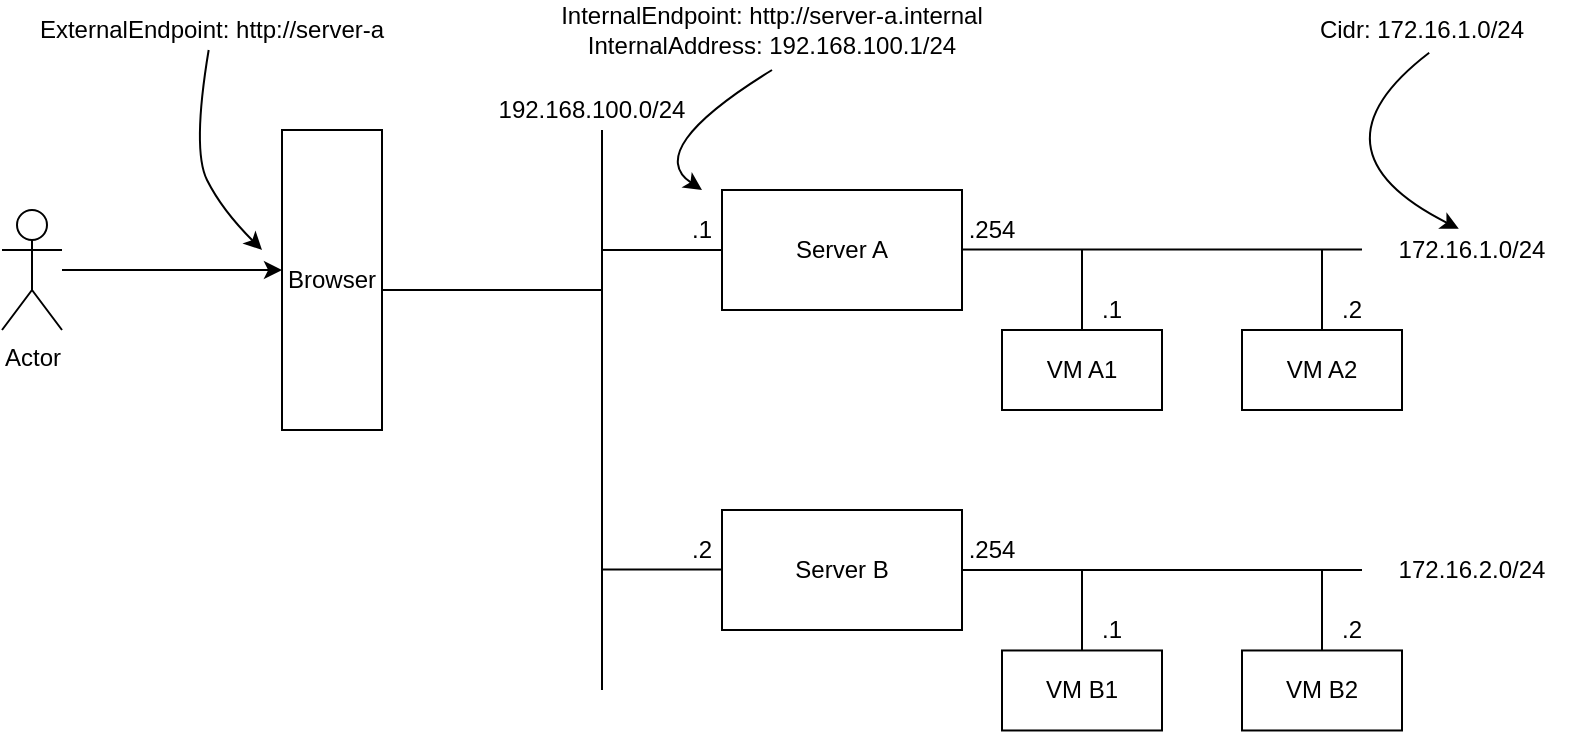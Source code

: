 <mxfile version="13.5.8" type="github">
  <diagram id="mbYCZxCBm6d6YpPdQ-Ii" name="Page-1">
    <mxGraphModel dx="1334" dy="749" grid="1" gridSize="10" guides="1" tooltips="1" connect="1" arrows="1" fold="1" page="1" pageScale="1" pageWidth="850" pageHeight="1100" math="0" shadow="0">
      <root>
        <mxCell id="0" />
        <mxCell id="1" parent="0" />
        <mxCell id="N9PA9RaDS0fusDq-ocFW-1" value="Server A" style="rounded=0;whiteSpace=wrap;html=1;" vertex="1" parent="1">
          <mxGeometry x="400" y="310" width="120" height="60" as="geometry" />
        </mxCell>
        <mxCell id="N9PA9RaDS0fusDq-ocFW-2" value="Server B" style="rounded=0;whiteSpace=wrap;html=1;" vertex="1" parent="1">
          <mxGeometry x="400" y="470" width="120" height="60" as="geometry" />
        </mxCell>
        <mxCell id="N9PA9RaDS0fusDq-ocFW-5" value="Actor" style="shape=umlActor;verticalLabelPosition=bottom;verticalAlign=top;html=1;outlineConnect=0;" vertex="1" parent="1">
          <mxGeometry x="40" y="320" width="30" height="60" as="geometry" />
        </mxCell>
        <mxCell id="N9PA9RaDS0fusDq-ocFW-6" value="" style="endArrow=none;html=1;" edge="1" parent="1">
          <mxGeometry width="50" height="50" relative="1" as="geometry">
            <mxPoint x="340" y="280" as="sourcePoint" />
            <mxPoint x="340" y="560" as="targetPoint" />
          </mxGeometry>
        </mxCell>
        <mxCell id="N9PA9RaDS0fusDq-ocFW-7" value="" style="endArrow=none;html=1;exitX=0;exitY=0.5;exitDx=0;exitDy=0;" edge="1" parent="1" source="N9PA9RaDS0fusDq-ocFW-1">
          <mxGeometry width="50" height="50" relative="1" as="geometry">
            <mxPoint x="440" y="300" as="sourcePoint" />
            <mxPoint x="340" y="340" as="targetPoint" />
          </mxGeometry>
        </mxCell>
        <mxCell id="N9PA9RaDS0fusDq-ocFW-9" value="" style="endArrow=none;html=1;exitX=0.5;exitY=0;exitDx=0;exitDy=0;" edge="1" parent="1" source="N9PA9RaDS0fusDq-ocFW-14">
          <mxGeometry width="50" height="50" relative="1" as="geometry">
            <mxPoint x="580" y="390" as="sourcePoint" />
            <mxPoint x="580" y="340" as="targetPoint" />
          </mxGeometry>
        </mxCell>
        <mxCell id="N9PA9RaDS0fusDq-ocFW-10" value="Browser" style="rounded=0;whiteSpace=wrap;html=1;" vertex="1" parent="1">
          <mxGeometry x="180" y="280" width="50" height="150" as="geometry" />
        </mxCell>
        <mxCell id="N9PA9RaDS0fusDq-ocFW-11" value="ExternalEndpoint: http://server-a" style="text;html=1;strokeColor=none;fillColor=none;align=center;verticalAlign=middle;whiteSpace=wrap;rounded=0;spacing=9;" vertex="1" parent="1">
          <mxGeometry x="50" y="220" width="190" height="20" as="geometry" />
        </mxCell>
        <mxCell id="N9PA9RaDS0fusDq-ocFW-12" value="" style="endArrow=none;html=1;" edge="1" parent="1">
          <mxGeometry width="50" height="50" relative="1" as="geometry">
            <mxPoint x="520" y="339.76" as="sourcePoint" />
            <mxPoint x="720" y="339.76" as="targetPoint" />
          </mxGeometry>
        </mxCell>
        <mxCell id="N9PA9RaDS0fusDq-ocFW-13" value="" style="endArrow=none;html=1;exitX=0;exitY=0.5;exitDx=0;exitDy=0;" edge="1" parent="1">
          <mxGeometry width="50" height="50" relative="1" as="geometry">
            <mxPoint x="400" y="499.76" as="sourcePoint" />
            <mxPoint x="340" y="499.76" as="targetPoint" />
          </mxGeometry>
        </mxCell>
        <mxCell id="N9PA9RaDS0fusDq-ocFW-14" value="VM A1" style="rounded=0;whiteSpace=wrap;html=1;" vertex="1" parent="1">
          <mxGeometry x="540" y="380" width="80" height="40" as="geometry" />
        </mxCell>
        <mxCell id="N9PA9RaDS0fusDq-ocFW-15" value="VM A2" style="rounded=0;whiteSpace=wrap;html=1;" vertex="1" parent="1">
          <mxGeometry x="660" y="380" width="80" height="40" as="geometry" />
        </mxCell>
        <mxCell id="N9PA9RaDS0fusDq-ocFW-16" value="" style="endArrow=none;html=1;exitX=0.5;exitY=0;exitDx=0;exitDy=0;" edge="1" source="N9PA9RaDS0fusDq-ocFW-15" parent="1">
          <mxGeometry width="50" height="50" relative="1" as="geometry">
            <mxPoint x="700" y="390" as="sourcePoint" />
            <mxPoint x="700" y="340" as="targetPoint" />
          </mxGeometry>
        </mxCell>
        <mxCell id="N9PA9RaDS0fusDq-ocFW-17" value="" style="endArrow=none;html=1;exitX=0.5;exitY=0;exitDx=0;exitDy=0;" edge="1" source="N9PA9RaDS0fusDq-ocFW-19" parent="1">
          <mxGeometry width="50" height="50" relative="1" as="geometry">
            <mxPoint x="580" y="550.24" as="sourcePoint" />
            <mxPoint x="580" y="500.24" as="targetPoint" />
          </mxGeometry>
        </mxCell>
        <mxCell id="N9PA9RaDS0fusDq-ocFW-18" value="" style="endArrow=none;html=1;" edge="1" parent="1">
          <mxGeometry width="50" height="50" relative="1" as="geometry">
            <mxPoint x="520" y="500" as="sourcePoint" />
            <mxPoint x="720" y="500" as="targetPoint" />
          </mxGeometry>
        </mxCell>
        <mxCell id="N9PA9RaDS0fusDq-ocFW-19" value="VM B1" style="rounded=0;whiteSpace=wrap;html=1;" vertex="1" parent="1">
          <mxGeometry x="540" y="540.24" width="80" height="40" as="geometry" />
        </mxCell>
        <mxCell id="N9PA9RaDS0fusDq-ocFW-20" value="VM B2" style="rounded=0;whiteSpace=wrap;html=1;" vertex="1" parent="1">
          <mxGeometry x="660" y="540.24" width="80" height="40" as="geometry" />
        </mxCell>
        <mxCell id="N9PA9RaDS0fusDq-ocFW-21" value="" style="endArrow=none;html=1;exitX=0.5;exitY=0;exitDx=0;exitDy=0;" edge="1" source="N9PA9RaDS0fusDq-ocFW-20" parent="1">
          <mxGeometry width="50" height="50" relative="1" as="geometry">
            <mxPoint x="700" y="550.24" as="sourcePoint" />
            <mxPoint x="700" y="500.24" as="targetPoint" />
          </mxGeometry>
        </mxCell>
        <mxCell id="N9PA9RaDS0fusDq-ocFW-23" value="" style="endArrow=classic;html=1;entryX=0;entryY=0.467;entryDx=0;entryDy=0;entryPerimeter=0;" edge="1" parent="1" source="N9PA9RaDS0fusDq-ocFW-5" target="N9PA9RaDS0fusDq-ocFW-10">
          <mxGeometry width="50" height="50" relative="1" as="geometry">
            <mxPoint x="90" y="410" as="sourcePoint" />
            <mxPoint x="159" y="350" as="targetPoint" />
          </mxGeometry>
        </mxCell>
        <mxCell id="N9PA9RaDS0fusDq-ocFW-24" value="" style="curved=1;endArrow=classic;html=1;strokeColor=#000000;" edge="1" parent="1" source="N9PA9RaDS0fusDq-ocFW-11">
          <mxGeometry width="50" height="50" relative="1" as="geometry">
            <mxPoint x="-70" y="330" as="sourcePoint" />
            <mxPoint x="170" y="340" as="targetPoint" />
            <Array as="points">
              <mxPoint x="135" y="290" />
              <mxPoint x="150" y="320" />
            </Array>
          </mxGeometry>
        </mxCell>
        <mxCell id="N9PA9RaDS0fusDq-ocFW-27" value="" style="endArrow=none;html=1;" edge="1" parent="1">
          <mxGeometry width="50" height="50" relative="1" as="geometry">
            <mxPoint x="340" y="360" as="sourcePoint" />
            <mxPoint x="230" y="360" as="targetPoint" />
          </mxGeometry>
        </mxCell>
        <mxCell id="N9PA9RaDS0fusDq-ocFW-28" value="InternalEndpoint: http://server-a.internal&lt;br&gt;InternalAddress: 192.168.100.1/24" style="text;html=1;strokeColor=none;fillColor=none;align=center;verticalAlign=middle;whiteSpace=wrap;rounded=0;spacing=9;" vertex="1" parent="1">
          <mxGeometry x="310" y="220" width="230" height="20" as="geometry" />
        </mxCell>
        <mxCell id="N9PA9RaDS0fusDq-ocFW-29" value="" style="curved=1;endArrow=classic;html=1;strokeColor=#000000;" edge="1" parent="1">
          <mxGeometry width="50" height="50" relative="1" as="geometry">
            <mxPoint x="425" y="250" as="sourcePoint" />
            <mxPoint x="390" y="310" as="targetPoint" />
            <Array as="points">
              <mxPoint x="360" y="290" />
            </Array>
          </mxGeometry>
        </mxCell>
        <mxCell id="N9PA9RaDS0fusDq-ocFW-30" value=".1" style="text;html=1;strokeColor=none;fillColor=none;align=center;verticalAlign=middle;whiteSpace=wrap;rounded=0;" vertex="1" parent="1">
          <mxGeometry x="380" y="320" width="20" height="20" as="geometry" />
        </mxCell>
        <mxCell id="N9PA9RaDS0fusDq-ocFW-32" value="192.168.100.0/24" style="text;html=1;strokeColor=none;fillColor=none;align=center;verticalAlign=middle;whiteSpace=wrap;rounded=0;" vertex="1" parent="1">
          <mxGeometry x="280" y="260" width="110" height="20" as="geometry" />
        </mxCell>
        <mxCell id="N9PA9RaDS0fusDq-ocFW-34" value=".2" style="text;html=1;strokeColor=none;fillColor=none;align=center;verticalAlign=middle;whiteSpace=wrap;rounded=0;" vertex="1" parent="1">
          <mxGeometry x="380" y="480" width="20" height="20" as="geometry" />
        </mxCell>
        <mxCell id="N9PA9RaDS0fusDq-ocFW-35" value="172.16.1.0/24" style="text;html=1;strokeColor=none;fillColor=none;align=center;verticalAlign=middle;whiteSpace=wrap;rounded=0;" vertex="1" parent="1">
          <mxGeometry x="720" y="330" width="110" height="20" as="geometry" />
        </mxCell>
        <mxCell id="N9PA9RaDS0fusDq-ocFW-36" value="172.16.2.0/24" style="text;html=1;strokeColor=none;fillColor=none;align=center;verticalAlign=middle;whiteSpace=wrap;rounded=0;" vertex="1" parent="1">
          <mxGeometry x="720" y="490" width="110" height="20" as="geometry" />
        </mxCell>
        <mxCell id="N9PA9RaDS0fusDq-ocFW-37" value=".254" style="text;html=1;strokeColor=none;fillColor=none;align=center;verticalAlign=middle;whiteSpace=wrap;rounded=0;" vertex="1" parent="1">
          <mxGeometry x="520" y="320" width="30" height="20" as="geometry" />
        </mxCell>
        <mxCell id="N9PA9RaDS0fusDq-ocFW-38" value=".254" style="text;html=1;strokeColor=none;fillColor=none;align=center;verticalAlign=middle;whiteSpace=wrap;rounded=0;" vertex="1" parent="1">
          <mxGeometry x="520" y="480" width="30" height="20" as="geometry" />
        </mxCell>
        <mxCell id="N9PA9RaDS0fusDq-ocFW-39" value=".1" style="text;html=1;strokeColor=none;fillColor=none;align=center;verticalAlign=middle;whiteSpace=wrap;rounded=0;" vertex="1" parent="1">
          <mxGeometry x="580" y="360" width="30" height="20" as="geometry" />
        </mxCell>
        <mxCell id="N9PA9RaDS0fusDq-ocFW-40" value=".2" style="text;html=1;strokeColor=none;fillColor=none;align=center;verticalAlign=middle;whiteSpace=wrap;rounded=0;" vertex="1" parent="1">
          <mxGeometry x="700" y="360" width="30" height="20" as="geometry" />
        </mxCell>
        <mxCell id="N9PA9RaDS0fusDq-ocFW-41" value=".1" style="text;html=1;strokeColor=none;fillColor=none;align=center;verticalAlign=middle;whiteSpace=wrap;rounded=0;" vertex="1" parent="1">
          <mxGeometry x="580" y="520.24" width="30" height="20" as="geometry" />
        </mxCell>
        <mxCell id="N9PA9RaDS0fusDq-ocFW-42" value=".2" style="text;html=1;strokeColor=none;fillColor=none;align=center;verticalAlign=middle;whiteSpace=wrap;rounded=0;" vertex="1" parent="1">
          <mxGeometry x="700" y="520.24" width="30" height="20" as="geometry" />
        </mxCell>
        <mxCell id="N9PA9RaDS0fusDq-ocFW-43" value="Cidr: 172.16.1.0/24" style="text;html=1;strokeColor=none;fillColor=none;align=center;verticalAlign=middle;whiteSpace=wrap;rounded=0;spacing=9;" vertex="1" parent="1">
          <mxGeometry x="690" y="220" width="120" height="20" as="geometry" />
        </mxCell>
        <mxCell id="N9PA9RaDS0fusDq-ocFW-44" value="" style="curved=1;endArrow=classic;html=1;strokeColor=#000000;entryX=0.44;entryY=-0.03;entryDx=0;entryDy=0;entryPerimeter=0;exitX=0.53;exitY=1.07;exitDx=0;exitDy=0;exitPerimeter=0;" edge="1" parent="1" source="N9PA9RaDS0fusDq-ocFW-43" target="N9PA9RaDS0fusDq-ocFW-35">
          <mxGeometry width="50" height="50" relative="1" as="geometry">
            <mxPoint x="755" y="250" as="sourcePoint" />
            <mxPoint x="720" y="310" as="targetPoint" />
            <Array as="points">
              <mxPoint x="690" y="290" />
            </Array>
          </mxGeometry>
        </mxCell>
      </root>
    </mxGraphModel>
  </diagram>
</mxfile>

